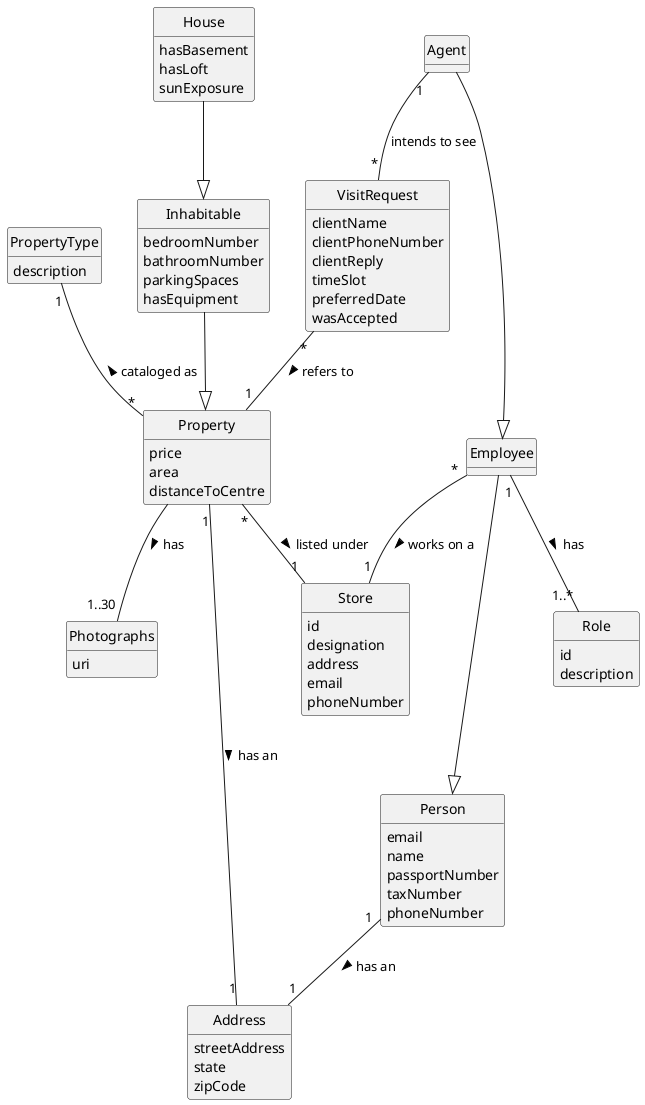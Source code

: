 @startuml

skinparam monochrome true
skinparam packageStyle rectangle
skinparam shadowing false


'left to right direction

skinparam classAttributeIconSize 0


hide circle
hide methods

class Agent {

}




class Store{
id
designation
address
email
phoneNumber

}







class Inhabitable{
bedroomNumber
bathroomNumber
parkingSpaces
hasEquipment
}

class House{
hasBasement
hasLoft
sunExposure

}

class Address{
streetAddress
state
zipCode

}





class PropertyType{
description
}
class Property{
price
area
distanceToCentre
}

class Employee{


}

class Photographs{
uri
}


class Person{
email
name
passportNumber
taxNumber
phoneNumber
}







class VisitRequest{
clientName
clientPhoneNumber
clientReply
timeSlot
preferredDate
wasAccepted
}

class Role{
 id
 description

}

Agent"1" --"*" VisitRequest: intends to see

Agent ---|> Employee

Employee ---|> Person



VisitRequest "*" -- "1" Property: refers to >
Inhabitable --|> Property
House --|> Inhabitable
Property "*" -- "1" Store: listed under >

Property"1" --"1" Address: has an >


PropertyType "1" -- "*" Property: cataloged as <
Property -- "1..30" Photographs: has >

Person"1" -- "1"Address: has an >
Employee"*" -- "1"Store: works on a >
Employee"1" --"1..*" Role: has  >























@enduml